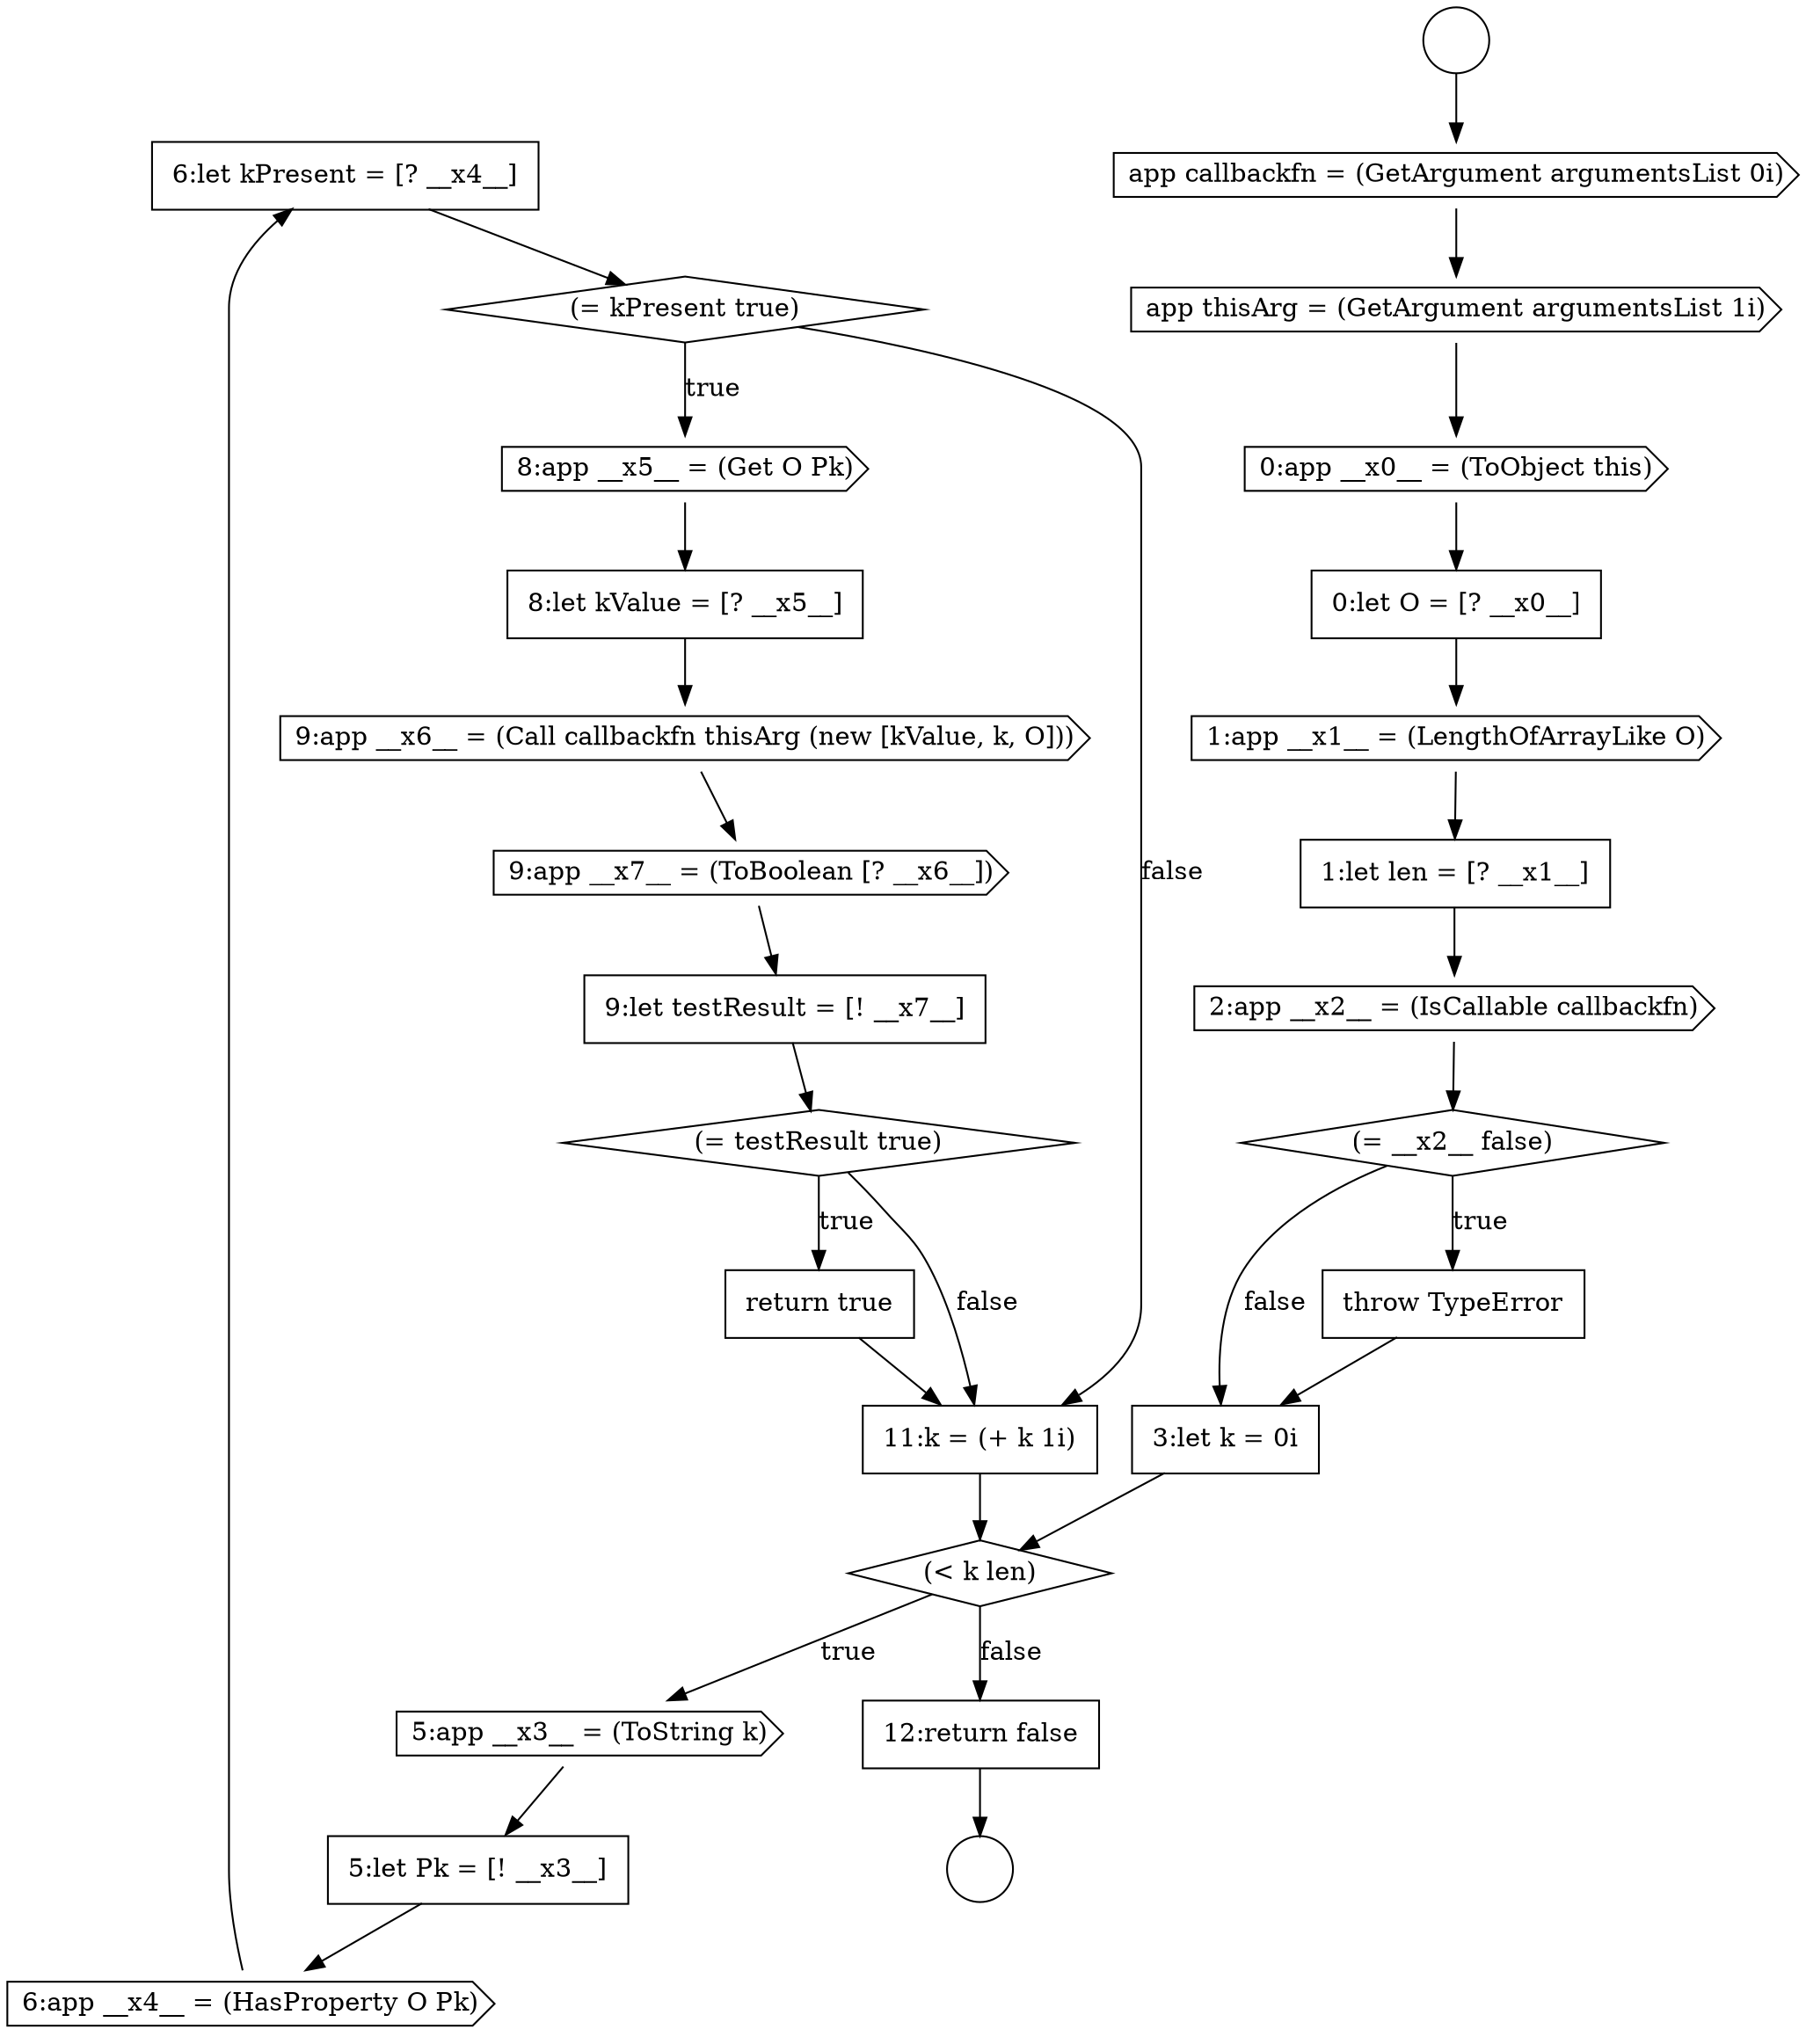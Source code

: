 digraph {
  node16427 [shape=none, margin=0, label=<<font color="black">
    <table border="0" cellborder="1" cellspacing="0" cellpadding="10">
      <tr><td align="left">6:let kPresent = [? __x4__]</td></tr>
    </table>
  </font>> color="black" fillcolor="white" style=filled]
  node16420 [shape=diamond, label=<<font color="black">(= __x2__ false)</font>> color="black" fillcolor="white" style=filled]
  node16431 [shape=cds, label=<<font color="black">9:app __x6__ = (Call callbackfn thisArg (new [kValue, k, O]))</font>> color="black" fillcolor="white" style=filled]
  node16433 [shape=none, margin=0, label=<<font color="black">
    <table border="0" cellborder="1" cellspacing="0" cellpadding="10">
      <tr><td align="left">9:let testResult = [! __x7__]</td></tr>
    </table>
  </font>> color="black" fillcolor="white" style=filled]
  node16428 [shape=diamond, label=<<font color="black">(= kPresent true)</font>> color="black" fillcolor="white" style=filled]
  node16423 [shape=diamond, label=<<font color="black">(&lt; k len)</font>> color="black" fillcolor="white" style=filled]
  node16414 [shape=cds, label=<<font color="black">app thisArg = (GetArgument argumentsList 1i)</font>> color="black" fillcolor="white" style=filled]
  node16432 [shape=cds, label=<<font color="black">9:app __x7__ = (ToBoolean [? __x6__])</font>> color="black" fillcolor="white" style=filled]
  node16415 [shape=cds, label=<<font color="black">0:app __x0__ = (ToObject this)</font>> color="black" fillcolor="white" style=filled]
  node16435 [shape=none, margin=0, label=<<font color="black">
    <table border="0" cellborder="1" cellspacing="0" cellpadding="10">
      <tr><td align="left">return true</td></tr>
    </table>
  </font>> color="black" fillcolor="white" style=filled]
  node16429 [shape=cds, label=<<font color="black">8:app __x5__ = (Get O Pk)</font>> color="black" fillcolor="white" style=filled]
  node16426 [shape=cds, label=<<font color="black">6:app __x4__ = (HasProperty O Pk)</font>> color="black" fillcolor="white" style=filled]
  node16412 [shape=circle label=" " color="black" fillcolor="white" style=filled]
  node16434 [shape=diamond, label=<<font color="black">(= testResult true)</font>> color="black" fillcolor="white" style=filled]
  node16437 [shape=none, margin=0, label=<<font color="black">
    <table border="0" cellborder="1" cellspacing="0" cellpadding="10">
      <tr><td align="left">12:return false</td></tr>
    </table>
  </font>> color="black" fillcolor="white" style=filled]
  node16424 [shape=cds, label=<<font color="black">5:app __x3__ = (ToString k)</font>> color="black" fillcolor="white" style=filled]
  node16413 [shape=cds, label=<<font color="black">app callbackfn = (GetArgument argumentsList 0i)</font>> color="black" fillcolor="white" style=filled]
  node16436 [shape=none, margin=0, label=<<font color="black">
    <table border="0" cellborder="1" cellspacing="0" cellpadding="10">
      <tr><td align="left">11:k = (+ k 1i)</td></tr>
    </table>
  </font>> color="black" fillcolor="white" style=filled]
  node16419 [shape=cds, label=<<font color="black">2:app __x2__ = (IsCallable callbackfn)</font>> color="black" fillcolor="white" style=filled]
  node16422 [shape=none, margin=0, label=<<font color="black">
    <table border="0" cellborder="1" cellspacing="0" cellpadding="10">
      <tr><td align="left">3:let k = 0i</td></tr>
    </table>
  </font>> color="black" fillcolor="white" style=filled]
  node16425 [shape=none, margin=0, label=<<font color="black">
    <table border="0" cellborder="1" cellspacing="0" cellpadding="10">
      <tr><td align="left">5:let Pk = [! __x3__]</td></tr>
    </table>
  </font>> color="black" fillcolor="white" style=filled]
  node16416 [shape=none, margin=0, label=<<font color="black">
    <table border="0" cellborder="1" cellspacing="0" cellpadding="10">
      <tr><td align="left">0:let O = [? __x0__]</td></tr>
    </table>
  </font>> color="black" fillcolor="white" style=filled]
  node16411 [shape=circle label=" " color="black" fillcolor="white" style=filled]
  node16418 [shape=none, margin=0, label=<<font color="black">
    <table border="0" cellborder="1" cellspacing="0" cellpadding="10">
      <tr><td align="left">1:let len = [? __x1__]</td></tr>
    </table>
  </font>> color="black" fillcolor="white" style=filled]
  node16421 [shape=none, margin=0, label=<<font color="black">
    <table border="0" cellborder="1" cellspacing="0" cellpadding="10">
      <tr><td align="left">throw TypeError</td></tr>
    </table>
  </font>> color="black" fillcolor="white" style=filled]
  node16430 [shape=none, margin=0, label=<<font color="black">
    <table border="0" cellborder="1" cellspacing="0" cellpadding="10">
      <tr><td align="left">8:let kValue = [? __x5__]</td></tr>
    </table>
  </font>> color="black" fillcolor="white" style=filled]
  node16417 [shape=cds, label=<<font color="black">1:app __x1__ = (LengthOfArrayLike O)</font>> color="black" fillcolor="white" style=filled]
  node16418 -> node16419 [ color="black"]
  node16433 -> node16434 [ color="black"]
  node16429 -> node16430 [ color="black"]
  node16413 -> node16414 [ color="black"]
  node16428 -> node16429 [label=<<font color="black">true</font>> color="black"]
  node16428 -> node16436 [label=<<font color="black">false</font>> color="black"]
  node16420 -> node16421 [label=<<font color="black">true</font>> color="black"]
  node16420 -> node16422 [label=<<font color="black">false</font>> color="black"]
  node16411 -> node16413 [ color="black"]
  node16419 -> node16420 [ color="black"]
  node16426 -> node16427 [ color="black"]
  node16425 -> node16426 [ color="black"]
  node16427 -> node16428 [ color="black"]
  node16434 -> node16435 [label=<<font color="black">true</font>> color="black"]
  node16434 -> node16436 [label=<<font color="black">false</font>> color="black"]
  node16432 -> node16433 [ color="black"]
  node16436 -> node16423 [ color="black"]
  node16421 -> node16422 [ color="black"]
  node16414 -> node16415 [ color="black"]
  node16437 -> node16412 [ color="black"]
  node16415 -> node16416 [ color="black"]
  node16431 -> node16432 [ color="black"]
  node16417 -> node16418 [ color="black"]
  node16435 -> node16436 [ color="black"]
  node16430 -> node16431 [ color="black"]
  node16422 -> node16423 [ color="black"]
  node16416 -> node16417 [ color="black"]
  node16424 -> node16425 [ color="black"]
  node16423 -> node16424 [label=<<font color="black">true</font>> color="black"]
  node16423 -> node16437 [label=<<font color="black">false</font>> color="black"]
}
